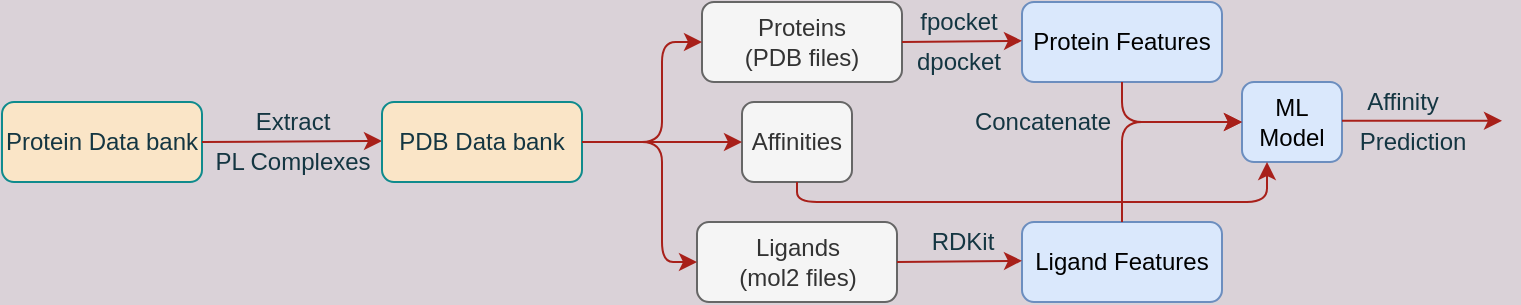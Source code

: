 <mxfile version="15.5.0" type="device"><diagram id="Tc9zYCQcucazfTsjsWgJ" name="Page-1"><mxGraphModel dx="925" dy="605" grid="1" gridSize="10" guides="1" tooltips="1" connect="1" arrows="1" fold="1" page="1" pageScale="1" pageWidth="827" pageHeight="1169" background="#DAD2D8" math="0" shadow="0"><root><mxCell id="0"/><mxCell id="1" parent="0"/><mxCell id="KD8vNXe6LsGTBIRJ8dIL-1" value="Protein Data bank" style="rounded=1;whiteSpace=wrap;html=1;fillColor=#FAE5C7;strokeColor=#0F8B8D;fontColor=#143642;" vertex="1" parent="1"><mxGeometry x="30" y="210" width="100" height="40" as="geometry"/></mxCell><mxCell id="KD8vNXe6LsGTBIRJ8dIL-5" value="" style="edgeStyle=elbowEdgeStyle;elbow=vertical;endArrow=classic;html=1;rounded=1;sketch=0;fontColor=#143642;strokeColor=#A8201A;fillColor=#FAE5C7;curved=0;entryX=0;entryY=0.5;entryDx=0;entryDy=0;exitX=1;exitY=0.5;exitDx=0;exitDy=0;" edge="1" parent="1" source="KD8vNXe6LsGTBIRJ8dIL-1" target="KD8vNXe6LsGTBIRJ8dIL-9"><mxGeometry width="50" height="50" relative="1" as="geometry"><mxPoint x="120" y="229.5" as="sourcePoint"/><mxPoint x="240" y="230" as="targetPoint"/><Array as="points"><mxPoint x="220" y="229.5"/><mxPoint x="180" y="229.5"/><mxPoint x="260" y="229.5"/></Array></mxGeometry></mxCell><mxCell id="KD8vNXe6LsGTBIRJ8dIL-7" value="Extract" style="text;html=1;align=center;verticalAlign=middle;resizable=0;points=[];autosize=1;strokeColor=none;fillColor=none;fontColor=#143642;" vertex="1" parent="1"><mxGeometry x="150" y="210" width="50" height="20" as="geometry"/></mxCell><mxCell id="KD8vNXe6LsGTBIRJ8dIL-8" value="PL Complexes" style="text;html=1;align=center;verticalAlign=middle;resizable=0;points=[];autosize=1;strokeColor=none;fillColor=none;fontColor=#143642;" vertex="1" parent="1"><mxGeometry x="130" y="230" width="90" height="20" as="geometry"/></mxCell><mxCell id="KD8vNXe6LsGTBIRJ8dIL-9" value="PDB Data bank" style="rounded=1;whiteSpace=wrap;html=1;fillColor=#FAE5C7;strokeColor=#0F8B8D;fontColor=#143642;" vertex="1" parent="1"><mxGeometry x="220" y="210" width="100" height="40" as="geometry"/></mxCell><mxCell id="KD8vNXe6LsGTBIRJ8dIL-10" value="Proteins&lt;br&gt;(PDB files)" style="rounded=1;whiteSpace=wrap;html=1;fillColor=#f5f5f5;strokeColor=#666666;fontColor=#333333;" vertex="1" parent="1"><mxGeometry x="380" y="160" width="100" height="40" as="geometry"/></mxCell><mxCell id="KD8vNXe6LsGTBIRJ8dIL-11" value="Ligands&lt;br&gt;(mol2 files)" style="rounded=1;whiteSpace=wrap;html=1;fillColor=#f5f5f5;strokeColor=#666666;fontColor=#333333;" vertex="1" parent="1"><mxGeometry x="377.5" y="270" width="100" height="40" as="geometry"/></mxCell><mxCell id="KD8vNXe6LsGTBIRJ8dIL-12" value="" style="edgeStyle=elbowEdgeStyle;elbow=horizontal;endArrow=classic;html=1;rounded=1;sketch=0;fontColor=#143642;strokeColor=#A8201A;fillColor=#FAE5C7;curved=0;entryX=0;entryY=0.5;entryDx=0;entryDy=0;" edge="1" parent="1" target="KD8vNXe6LsGTBIRJ8dIL-10"><mxGeometry width="50" height="50" relative="1" as="geometry"><mxPoint x="340" y="230" as="sourcePoint"/><mxPoint x="390" y="180" as="targetPoint"/></mxGeometry></mxCell><mxCell id="KD8vNXe6LsGTBIRJ8dIL-13" value="" style="edgeStyle=elbowEdgeStyle;elbow=horizontal;endArrow=classic;html=1;rounded=1;sketch=0;fontColor=#143642;strokeColor=#A8201A;fillColor=#FAE5C7;curved=0;exitX=1;exitY=0.5;exitDx=0;exitDy=0;entryX=0;entryY=0.5;entryDx=0;entryDy=0;" edge="1" parent="1" source="KD8vNXe6LsGTBIRJ8dIL-9" target="KD8vNXe6LsGTBIRJ8dIL-11"><mxGeometry width="50" height="50" relative="1" as="geometry"><mxPoint x="330" y="340" as="sourcePoint"/><mxPoint x="380" y="290" as="targetPoint"/><Array as="points"><mxPoint x="360" y="260"/></Array></mxGeometry></mxCell><mxCell id="KD8vNXe6LsGTBIRJ8dIL-15" value="Protein Features" style="rounded=1;whiteSpace=wrap;html=1;fillColor=#dae8fc;strokeColor=#6c8ebf;" vertex="1" parent="1"><mxGeometry x="540" y="160" width="100" height="40" as="geometry"/></mxCell><mxCell id="KD8vNXe6LsGTBIRJ8dIL-16" value="Ligand Features" style="rounded=1;whiteSpace=wrap;html=1;fillColor=#dae8fc;strokeColor=#6c8ebf;" vertex="1" parent="1"><mxGeometry x="540" y="270" width="100" height="40" as="geometry"/></mxCell><mxCell id="KD8vNXe6LsGTBIRJ8dIL-17" value="ML Model" style="rounded=1;whiteSpace=wrap;html=1;fillColor=#dae8fc;strokeColor=#6c8ebf;" vertex="1" parent="1"><mxGeometry x="650" y="200" width="50" height="40" as="geometry"/></mxCell><mxCell id="KD8vNXe6LsGTBIRJ8dIL-18" value="" style="edgeStyle=elbowEdgeStyle;elbow=vertical;endArrow=classic;html=1;rounded=1;sketch=0;fontColor=#143642;strokeColor=#A8201A;fillColor=#FAE5C7;curved=0;entryX=0;entryY=0.5;entryDx=0;entryDy=0;exitX=1;exitY=0.5;exitDx=0;exitDy=0;" edge="1" parent="1" source="KD8vNXe6LsGTBIRJ8dIL-10" target="KD8vNXe6LsGTBIRJ8dIL-15"><mxGeometry width="50" height="50" relative="1" as="geometry"><mxPoint x="480" y="180" as="sourcePoint"/><mxPoint x="550" y="179.91" as="targetPoint"/><Array as="points"><mxPoint x="550" y="179.41"/><mxPoint x="510" y="179.41"/><mxPoint x="590" y="179.41"/></Array></mxGeometry></mxCell><mxCell id="KD8vNXe6LsGTBIRJ8dIL-19" value="" style="edgeStyle=elbowEdgeStyle;elbow=vertical;endArrow=classic;html=1;rounded=1;sketch=0;fontColor=#143642;strokeColor=#A8201A;fillColor=#FAE5C7;curved=0;entryX=0;entryY=0.5;entryDx=0;entryDy=0;exitX=1;exitY=0.5;exitDx=0;exitDy=0;" edge="1" parent="1" source="KD8vNXe6LsGTBIRJ8dIL-11" target="KD8vNXe6LsGTBIRJ8dIL-16"><mxGeometry width="50" height="50" relative="1" as="geometry"><mxPoint x="480" y="290" as="sourcePoint"/><mxPoint x="550" y="290" as="targetPoint"/><Array as="points"><mxPoint x="550" y="289.41"/><mxPoint x="510" y="289.41"/><mxPoint x="590" y="289.41"/></Array></mxGeometry></mxCell><mxCell id="KD8vNXe6LsGTBIRJ8dIL-20" value="RDKit" style="text;html=1;align=center;verticalAlign=middle;resizable=0;points=[];autosize=1;strokeColor=none;fillColor=none;fontColor=#143642;" vertex="1" parent="1"><mxGeometry x="485" y="270" width="50" height="20" as="geometry"/></mxCell><mxCell id="KD8vNXe6LsGTBIRJ8dIL-21" value="fpocket" style="text;html=1;align=center;verticalAlign=middle;resizable=0;points=[];autosize=1;strokeColor=none;fillColor=none;fontColor=#143642;" vertex="1" parent="1"><mxGeometry x="482.5" y="160" width="50" height="20" as="geometry"/></mxCell><mxCell id="KD8vNXe6LsGTBIRJ8dIL-23" value="dpocket" style="text;html=1;align=center;verticalAlign=middle;resizable=0;points=[];autosize=1;strokeColor=none;fillColor=none;fontColor=#143642;" vertex="1" parent="1"><mxGeometry x="477.5" y="180" width="60" height="20" as="geometry"/></mxCell><mxCell id="KD8vNXe6LsGTBIRJ8dIL-24" value="" style="endArrow=classic;html=1;rounded=1;sketch=0;fontColor=#143642;strokeColor=#A8201A;fillColor=#FAE5C7;edgeStyle=orthogonalEdgeStyle;curved=0;entryX=0;entryY=0.5;entryDx=0;entryDy=0;exitX=0.5;exitY=1;exitDx=0;exitDy=0;" edge="1" parent="1" source="KD8vNXe6LsGTBIRJ8dIL-15" target="KD8vNXe6LsGTBIRJ8dIL-17"><mxGeometry width="50" height="50" relative="1" as="geometry"><mxPoint x="599.94" y="254.97" as="sourcePoint"/><mxPoint x="649.94" y="204.97" as="targetPoint"/></mxGeometry></mxCell><mxCell id="KD8vNXe6LsGTBIRJ8dIL-25" value="" style="endArrow=classic;html=1;rounded=1;sketch=0;fontColor=#143642;strokeColor=#A8201A;fillColor=#FAE5C7;edgeStyle=orthogonalEdgeStyle;curved=0;entryX=0;entryY=0.5;entryDx=0;entryDy=0;exitX=0.5;exitY=0;exitDx=0;exitDy=0;" edge="1" parent="1" source="KD8vNXe6LsGTBIRJ8dIL-16" target="KD8vNXe6LsGTBIRJ8dIL-17"><mxGeometry width="50" height="50" relative="1" as="geometry"><mxPoint x="599.94" y="250" as="sourcePoint"/><mxPoint x="689.94" y="290" as="targetPoint"/></mxGeometry></mxCell><mxCell id="KD8vNXe6LsGTBIRJ8dIL-26" value="Concatenate" style="text;html=1;align=center;verticalAlign=middle;resizable=0;points=[];autosize=1;strokeColor=none;fillColor=none;fontColor=#143642;" vertex="1" parent="1"><mxGeometry x="510" y="210" width="80" height="20" as="geometry"/></mxCell><mxCell id="KD8vNXe6LsGTBIRJ8dIL-32" value="Affinities" style="rounded=1;whiteSpace=wrap;html=1;fillColor=#f5f5f5;strokeColor=#666666;fontColor=#333333;" vertex="1" parent="1"><mxGeometry x="400" y="210" width="55" height="40" as="geometry"/></mxCell><mxCell id="KD8vNXe6LsGTBIRJ8dIL-34" value="" style="edgeStyle=elbowEdgeStyle;elbow=vertical;endArrow=classic;html=1;rounded=1;sketch=0;fontColor=#143642;strokeColor=#A8201A;fillColor=#FAE5C7;curved=0;entryX=0;entryY=0.5;entryDx=0;entryDy=0;exitX=1;exitY=0.5;exitDx=0;exitDy=0;" edge="1" parent="1" source="KD8vNXe6LsGTBIRJ8dIL-9" target="KD8vNXe6LsGTBIRJ8dIL-32"><mxGeometry width="50" height="50" relative="1" as="geometry"><mxPoint x="300" y="230.0" as="sourcePoint"/><mxPoint x="400" y="230.5" as="targetPoint"/><Array as="points"><mxPoint x="350" y="230"/><mxPoint x="360" y="230"/><mxPoint x="440" y="230"/></Array></mxGeometry></mxCell><mxCell id="KD8vNXe6LsGTBIRJ8dIL-35" value="" style="edgeStyle=elbowEdgeStyle;elbow=vertical;endArrow=classic;html=1;rounded=1;sketch=0;fontColor=#143642;strokeColor=#A8201A;fillColor=#FAE5C7;curved=0;exitX=0.5;exitY=1;exitDx=0;exitDy=0;entryX=0.25;entryY=1;entryDx=0;entryDy=0;" edge="1" parent="1" source="KD8vNXe6LsGTBIRJ8dIL-32" target="KD8vNXe6LsGTBIRJ8dIL-17"><mxGeometry width="50" height="50" relative="1" as="geometry"><mxPoint x="455" y="228.82" as="sourcePoint"/><mxPoint x="660" y="260" as="targetPoint"/><Array as="points"><mxPoint x="550" y="260"/><mxPoint x="575" y="228.82"/></Array></mxGeometry></mxCell><mxCell id="KD8vNXe6LsGTBIRJ8dIL-39" value="" style="edgeStyle=elbowEdgeStyle;elbow=vertical;endArrow=classic;html=1;rounded=1;sketch=0;fontColor=#143642;strokeColor=#A8201A;fillColor=#FAE5C7;curved=0;entryX=0;entryY=0.5;entryDx=0;entryDy=0;exitX=1;exitY=0.5;exitDx=0;exitDy=0;" edge="1" parent="1"><mxGeometry width="50" height="50" relative="1" as="geometry"><mxPoint x="700" y="219.41" as="sourcePoint"/><mxPoint x="780" y="219.41" as="targetPoint"/><Array as="points"><mxPoint x="730" y="219.41"/><mxPoint x="740" y="219.41"/><mxPoint x="820" y="219.41"/></Array></mxGeometry></mxCell><mxCell id="KD8vNXe6LsGTBIRJ8dIL-40" value="Affinity" style="text;html=1;align=center;verticalAlign=middle;resizable=0;points=[];autosize=1;strokeColor=none;fillColor=none;fontColor=#143642;" vertex="1" parent="1"><mxGeometry x="705" y="200" width="50" height="20" as="geometry"/></mxCell><mxCell id="KD8vNXe6LsGTBIRJ8dIL-41" value="Prediction" style="text;html=1;align=center;verticalAlign=middle;resizable=0;points=[];autosize=1;strokeColor=none;fillColor=none;fontColor=#143642;" vertex="1" parent="1"><mxGeometry x="700" y="220" width="70" height="20" as="geometry"/></mxCell></root></mxGraphModel></diagram></mxfile>